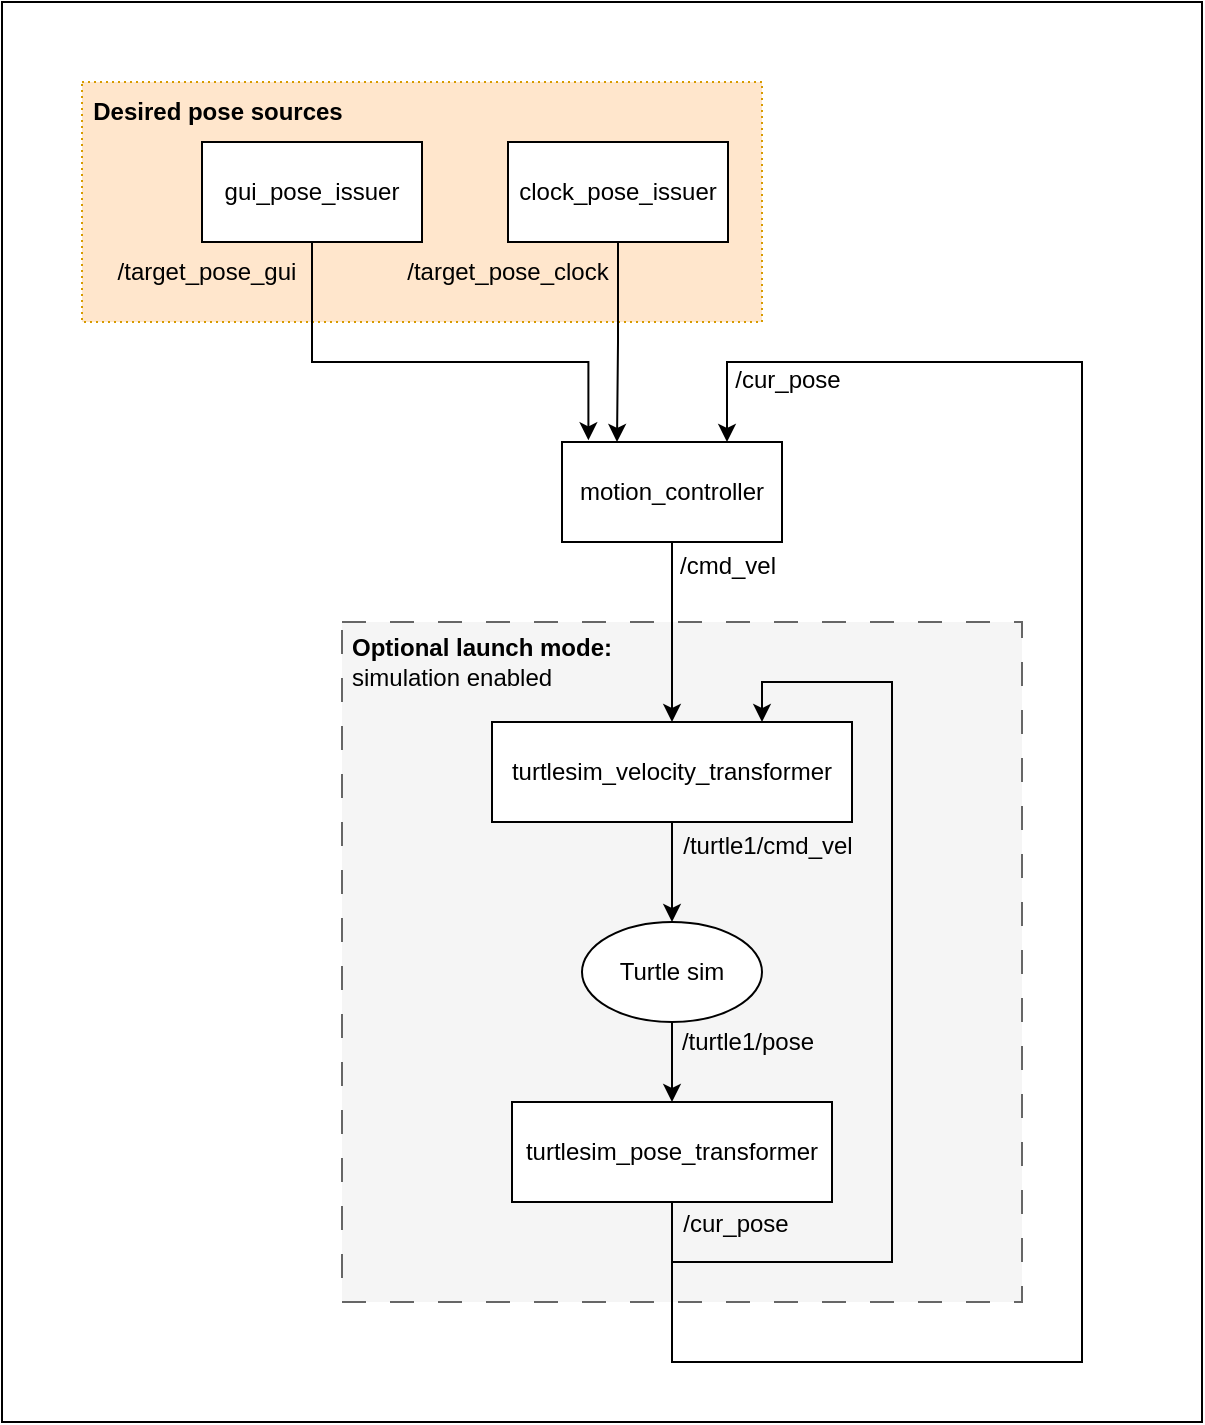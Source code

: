<mxfile version="27.2.0">
  <diagram name="Page-1" id="sIyHkmCUoe7qzKjA--RF">
    <mxGraphModel dx="1435" dy="719" grid="1" gridSize="10" guides="1" tooltips="1" connect="1" arrows="1" fold="1" page="1" pageScale="1" pageWidth="850" pageHeight="1100" math="0" shadow="0">
      <root>
        <mxCell id="0" />
        <mxCell id="1" parent="0" />
        <mxCell id="R__OtMXFOcVmuzIkH4cY-37" value="" style="rounded=0;whiteSpace=wrap;html=1;" vertex="1" parent="1">
          <mxGeometry x="-20" y="60" width="600" height="710" as="geometry" />
        </mxCell>
        <mxCell id="R__OtMXFOcVmuzIkH4cY-22" value="" style="rounded=0;whiteSpace=wrap;html=1;fillColor=#ffe6cc;strokeColor=#d79b00;dashed=1;dashPattern=1 2;" vertex="1" parent="1">
          <mxGeometry x="20" y="100" width="340" height="120" as="geometry" />
        </mxCell>
        <mxCell id="R__OtMXFOcVmuzIkH4cY-11" value="" style="rounded=0;whiteSpace=wrap;html=1;dashed=1;dashPattern=12 12;fillColor=#f5f5f5;strokeColor=#666666;fontColor=#333333;" vertex="1" parent="1">
          <mxGeometry x="150" y="370" width="340" height="340" as="geometry" />
        </mxCell>
        <mxCell id="R__OtMXFOcVmuzIkH4cY-10" style="edgeStyle=orthogonalEdgeStyle;rounded=0;orthogonalLoop=1;jettySize=auto;html=1;entryX=0.12;entryY=-0.017;entryDx=0;entryDy=0;entryPerimeter=0;" edge="1" parent="1" source="R__OtMXFOcVmuzIkH4cY-1" target="R__OtMXFOcVmuzIkH4cY-4">
          <mxGeometry relative="1" as="geometry">
            <mxPoint x="270" y="260" as="targetPoint" />
            <Array as="points">
              <mxPoint x="135" y="240" />
              <mxPoint x="273" y="240" />
            </Array>
          </mxGeometry>
        </mxCell>
        <mxCell id="R__OtMXFOcVmuzIkH4cY-1" value="gui_pose_issuer" style="rounded=0;whiteSpace=wrap;html=1;" vertex="1" parent="1">
          <mxGeometry x="80" y="130" width="110" height="50" as="geometry" />
        </mxCell>
        <mxCell id="R__OtMXFOcVmuzIkH4cY-9" style="edgeStyle=orthogonalEdgeStyle;rounded=0;orthogonalLoop=1;jettySize=auto;html=1;entryX=0.25;entryY=0;entryDx=0;entryDy=0;" edge="1" parent="1" source="R__OtMXFOcVmuzIkH4cY-2" target="R__OtMXFOcVmuzIkH4cY-4">
          <mxGeometry relative="1" as="geometry" />
        </mxCell>
        <mxCell id="R__OtMXFOcVmuzIkH4cY-2" value="clock_pose_issuer" style="rounded=0;whiteSpace=wrap;html=1;" vertex="1" parent="1">
          <mxGeometry x="233" y="130" width="110" height="50" as="geometry" />
        </mxCell>
        <mxCell id="R__OtMXFOcVmuzIkH4cY-36" style="edgeStyle=orthogonalEdgeStyle;rounded=0;orthogonalLoop=1;jettySize=auto;html=1;entryX=0.5;entryY=0;entryDx=0;entryDy=0;" edge="1" parent="1" source="R__OtMXFOcVmuzIkH4cY-4" target="R__OtMXFOcVmuzIkH4cY-7">
          <mxGeometry relative="1" as="geometry" />
        </mxCell>
        <mxCell id="R__OtMXFOcVmuzIkH4cY-4" value="motion_controller" style="rounded=0;whiteSpace=wrap;html=1;" vertex="1" parent="1">
          <mxGeometry x="260" y="280" width="110" height="50" as="geometry" />
        </mxCell>
        <mxCell id="R__OtMXFOcVmuzIkH4cY-30" style="edgeStyle=orthogonalEdgeStyle;rounded=0;orthogonalLoop=1;jettySize=auto;html=1;entryX=0.75;entryY=0;entryDx=0;entryDy=0;" edge="1" parent="1" source="R__OtMXFOcVmuzIkH4cY-6" target="R__OtMXFOcVmuzIkH4cY-4">
          <mxGeometry relative="1" as="geometry">
            <Array as="points">
              <mxPoint x="315" y="740" />
              <mxPoint x="520" y="740" />
              <mxPoint x="520" y="240" />
              <mxPoint x="343" y="240" />
            </Array>
          </mxGeometry>
        </mxCell>
        <mxCell id="R__OtMXFOcVmuzIkH4cY-35" style="edgeStyle=orthogonalEdgeStyle;rounded=0;orthogonalLoop=1;jettySize=auto;html=1;entryX=0.75;entryY=0;entryDx=0;entryDy=0;" edge="1" parent="1" source="R__OtMXFOcVmuzIkH4cY-6" target="R__OtMXFOcVmuzIkH4cY-7">
          <mxGeometry relative="1" as="geometry">
            <Array as="points">
              <mxPoint x="315" y="690" />
              <mxPoint x="425" y="690" />
              <mxPoint x="425" y="400" />
              <mxPoint x="360" y="400" />
            </Array>
          </mxGeometry>
        </mxCell>
        <mxCell id="R__OtMXFOcVmuzIkH4cY-6" value="turtlesim_pose_transformer" style="rounded=0;whiteSpace=wrap;html=1;" vertex="1" parent="1">
          <mxGeometry x="235" y="610" width="160" height="50" as="geometry" />
        </mxCell>
        <mxCell id="R__OtMXFOcVmuzIkH4cY-34" style="edgeStyle=orthogonalEdgeStyle;rounded=0;orthogonalLoop=1;jettySize=auto;html=1;entryX=0.5;entryY=0;entryDx=0;entryDy=0;" edge="1" parent="1" source="R__OtMXFOcVmuzIkH4cY-7" target="R__OtMXFOcVmuzIkH4cY-14">
          <mxGeometry relative="1" as="geometry" />
        </mxCell>
        <mxCell id="R__OtMXFOcVmuzIkH4cY-7" value="turtlesim_velocity_transformer" style="rounded=0;whiteSpace=wrap;html=1;" vertex="1" parent="1">
          <mxGeometry x="225" y="420" width="180" height="50" as="geometry" />
        </mxCell>
        <mxCell id="R__OtMXFOcVmuzIkH4cY-33" style="edgeStyle=orthogonalEdgeStyle;rounded=0;orthogonalLoop=1;jettySize=auto;html=1;entryX=0.5;entryY=0;entryDx=0;entryDy=0;" edge="1" parent="1" source="R__OtMXFOcVmuzIkH4cY-14" target="R__OtMXFOcVmuzIkH4cY-6">
          <mxGeometry relative="1" as="geometry" />
        </mxCell>
        <mxCell id="R__OtMXFOcVmuzIkH4cY-14" value="Turtle sim" style="ellipse;whiteSpace=wrap;html=1;" vertex="1" parent="1">
          <mxGeometry x="270" y="520" width="90" height="50" as="geometry" />
        </mxCell>
        <mxCell id="R__OtMXFOcVmuzIkH4cY-17" value="&lt;b&gt;Optional launch mode:&lt;/b&gt;&lt;div&gt;simulation enabled&lt;/div&gt;" style="text;html=1;align=left;verticalAlign=middle;whiteSpace=wrap;rounded=0;" vertex="1" parent="1">
          <mxGeometry x="153" y="370" width="135" height="40" as="geometry" />
        </mxCell>
        <mxCell id="R__OtMXFOcVmuzIkH4cY-19" value="/cmd_vel" style="text;html=1;align=center;verticalAlign=middle;whiteSpace=wrap;rounded=0;" vertex="1" parent="1">
          <mxGeometry x="313" y="327" width="60" height="30" as="geometry" />
        </mxCell>
        <mxCell id="R__OtMXFOcVmuzIkH4cY-20" value="/target_pose_gui" style="text;html=1;align=center;verticalAlign=middle;whiteSpace=wrap;rounded=0;" vertex="1" parent="1">
          <mxGeometry x="30" y="180" width="105" height="30" as="geometry" />
        </mxCell>
        <mxCell id="R__OtMXFOcVmuzIkH4cY-21" value="/target_pose_clock" style="text;html=1;align=center;verticalAlign=middle;whiteSpace=wrap;rounded=0;" vertex="1" parent="1">
          <mxGeometry x="178" y="180" width="110" height="30" as="geometry" />
        </mxCell>
        <mxCell id="R__OtMXFOcVmuzIkH4cY-23" value="&lt;b&gt;Desired pose sources&lt;/b&gt;" style="text;html=1;align=center;verticalAlign=middle;whiteSpace=wrap;rounded=0;" vertex="1" parent="1">
          <mxGeometry x="23" y="100" width="130" height="30" as="geometry" />
        </mxCell>
        <mxCell id="R__OtMXFOcVmuzIkH4cY-25" value="/turtle1/pose" style="text;html=1;align=center;verticalAlign=middle;whiteSpace=wrap;rounded=0;" vertex="1" parent="1">
          <mxGeometry x="308" y="565" width="90" height="30" as="geometry" />
        </mxCell>
        <mxCell id="R__OtMXFOcVmuzIkH4cY-27" value="&lt;span style=&quot;white-space: normal;&quot;&gt;/cur_pose&lt;/span&gt;" style="text;html=1;align=center;verticalAlign=middle;whiteSpace=wrap;rounded=0;" vertex="1" parent="1">
          <mxGeometry x="317" y="656" width="60" height="30" as="geometry" />
        </mxCell>
        <mxCell id="R__OtMXFOcVmuzIkH4cY-28" value="/turtle1/cmd_vel" style="text;html=1;align=center;verticalAlign=middle;whiteSpace=wrap;rounded=0;" vertex="1" parent="1">
          <mxGeometry x="316" y="467" width="94" height="30" as="geometry" />
        </mxCell>
        <mxCell id="R__OtMXFOcVmuzIkH4cY-32" value="&lt;span style=&quot;white-space: normal;&quot;&gt;/cur_pose&lt;/span&gt;" style="text;html=1;align=center;verticalAlign=middle;whiteSpace=wrap;rounded=0;" vertex="1" parent="1">
          <mxGeometry x="343" y="234" width="60" height="30" as="geometry" />
        </mxCell>
      </root>
    </mxGraphModel>
  </diagram>
</mxfile>
